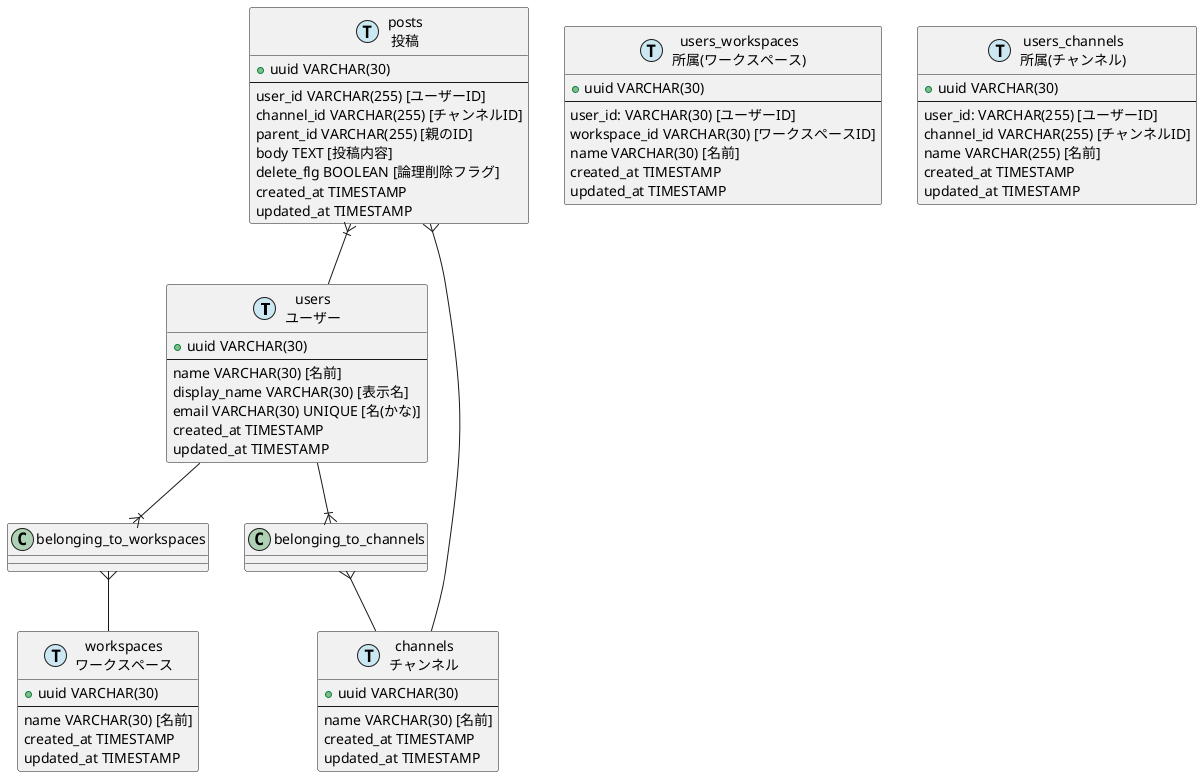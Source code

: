 @startuml osushi_table

!define MASTER F9DFD5
!define TRANSACTION CAE7F2

entity users as "users\nユーザー" <<T, TRANSACTION>> {
    +uuid VARCHAR(30)
    --
    name VARCHAR(30) [名前]
    display_name VARCHAR(30) [表示名]
    email VARCHAR(30) UNIQUE [名(かな)]
    created_at TIMESTAMP
    updated_at TIMESTAMP
}

entity users_workspaces as "users_workspaces\n所属(ワークスペース)" <<T, TRANSACTION>>  {
    +uuid VARCHAR(30)
    --
    user_id: VARCHAR(30) [ユーザーID]
    workspace_id VARCHAR(30) [ワークスペースID]
    name VARCHAR(30) [名前]
    created_at TIMESTAMP
    updated_at TIMESTAMP
}

entity users_channels as "users_channels\n所属(チャンネル)" <<T, TRANSACTION>>  {
    +uuid VARCHAR(30)
    --
    user_id: VARCHAR(255) [ユーザーID]
    channel_id VARCHAR(255) [チャンネルID]
    name VARCHAR(255) [名前]
    created_at TIMESTAMP
    updated_at TIMESTAMP
}

entity posts as "posts\n投稿" <<T, TRANSACTION>>  {
    +uuid VARCHAR(30)
    --
    user_id VARCHAR(255) [ユーザーID]
    channel_id VARCHAR(255) [チャンネルID]
    parent_id VARCHAR(255) [親のID]
    body TEXT [投稿内容]
    delete_flg BOOLEAN [論理削除フラグ]
    created_at TIMESTAMP
    updated_at TIMESTAMP
}

entity channels as "channels\nチャンネル" <<T, TRANSACTION>>  {
    +uuid VARCHAR(30)
    --
    name VARCHAR(30) [名前]
    created_at TIMESTAMP
    updated_at TIMESTAMP
}

entity workspaces as "workspaces\nワークスペース" <<T, TRANSACTION>>  {
    +uuid VARCHAR(30)
    --
    name VARCHAR(30) [名前]
    created_at TIMESTAMP
    updated_at TIMESTAMP
}

users --|{ belonging_to_workspaces
users --|{ belonging_to_channels
belonging_to_workspaces }-- workspaces
belonging_to_channels }-- channels 
posts }|-- users
posts }-- channels